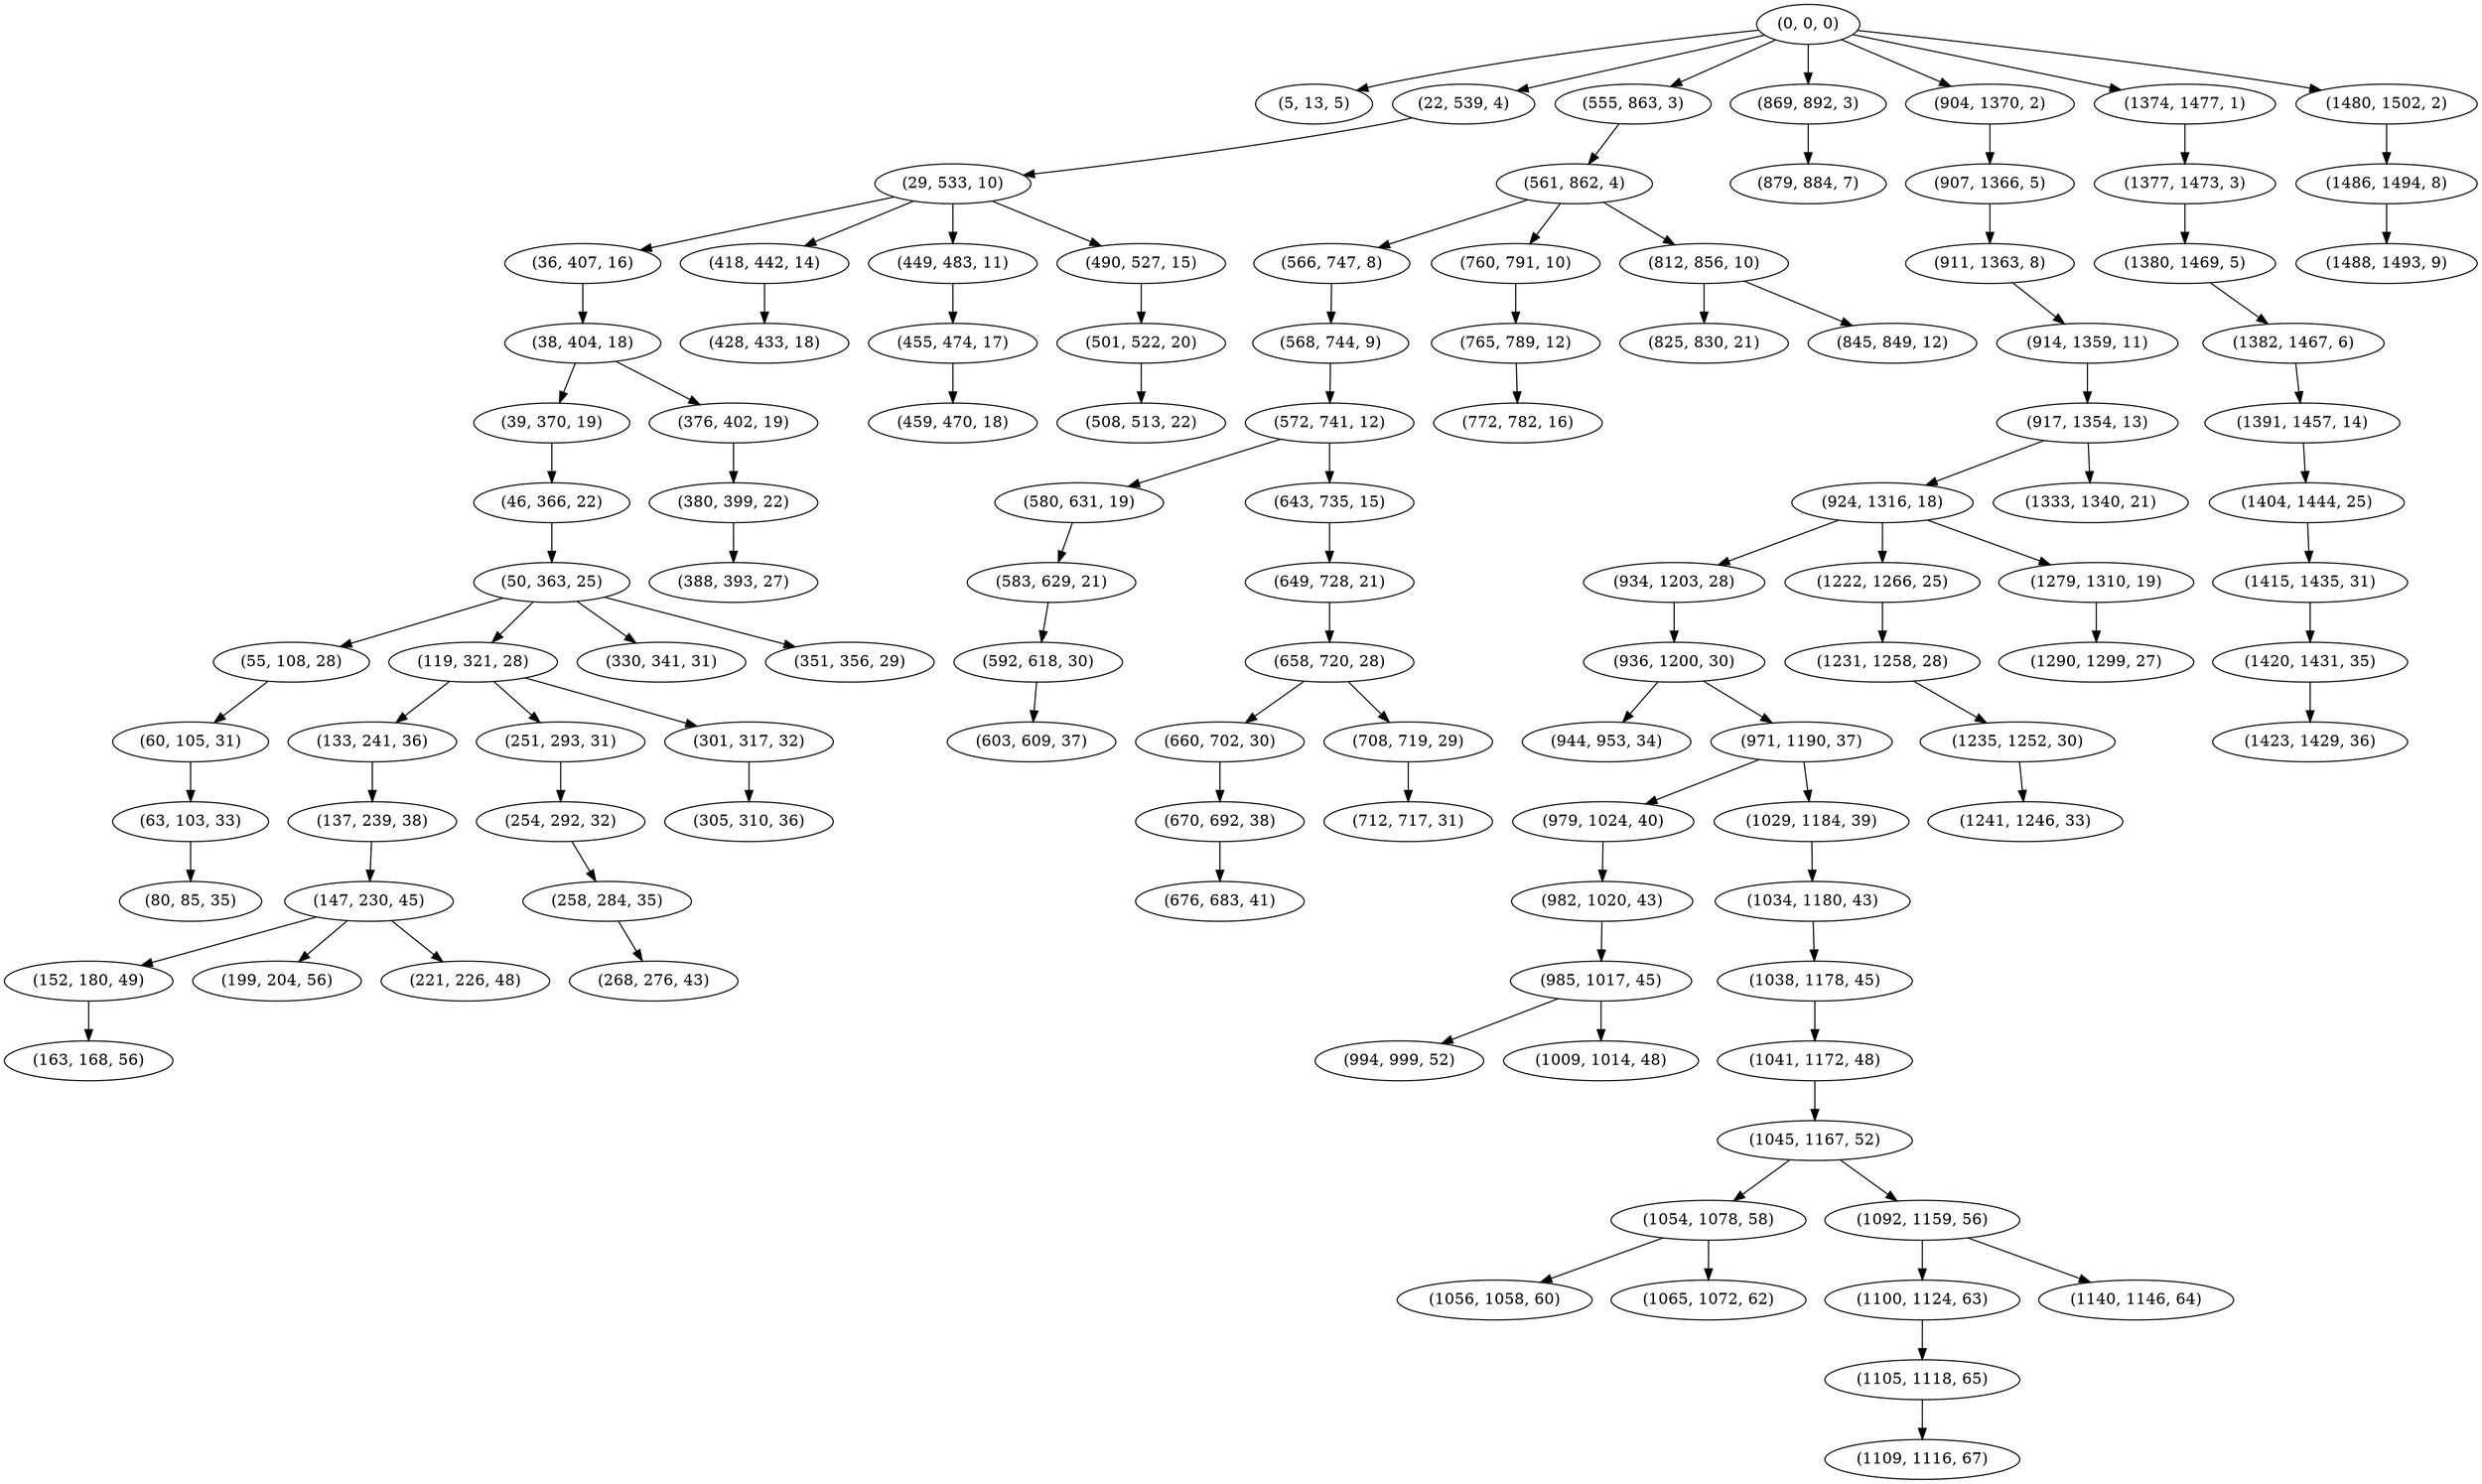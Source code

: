 digraph tree {
    "(0, 0, 0)";
    "(5, 13, 5)";
    "(22, 539, 4)";
    "(29, 533, 10)";
    "(36, 407, 16)";
    "(38, 404, 18)";
    "(39, 370, 19)";
    "(46, 366, 22)";
    "(50, 363, 25)";
    "(55, 108, 28)";
    "(60, 105, 31)";
    "(63, 103, 33)";
    "(80, 85, 35)";
    "(119, 321, 28)";
    "(133, 241, 36)";
    "(137, 239, 38)";
    "(147, 230, 45)";
    "(152, 180, 49)";
    "(163, 168, 56)";
    "(199, 204, 56)";
    "(221, 226, 48)";
    "(251, 293, 31)";
    "(254, 292, 32)";
    "(258, 284, 35)";
    "(268, 276, 43)";
    "(301, 317, 32)";
    "(305, 310, 36)";
    "(330, 341, 31)";
    "(351, 356, 29)";
    "(376, 402, 19)";
    "(380, 399, 22)";
    "(388, 393, 27)";
    "(418, 442, 14)";
    "(428, 433, 18)";
    "(449, 483, 11)";
    "(455, 474, 17)";
    "(459, 470, 18)";
    "(490, 527, 15)";
    "(501, 522, 20)";
    "(508, 513, 22)";
    "(555, 863, 3)";
    "(561, 862, 4)";
    "(566, 747, 8)";
    "(568, 744, 9)";
    "(572, 741, 12)";
    "(580, 631, 19)";
    "(583, 629, 21)";
    "(592, 618, 30)";
    "(603, 609, 37)";
    "(643, 735, 15)";
    "(649, 728, 21)";
    "(658, 720, 28)";
    "(660, 702, 30)";
    "(670, 692, 38)";
    "(676, 683, 41)";
    "(708, 719, 29)";
    "(712, 717, 31)";
    "(760, 791, 10)";
    "(765, 789, 12)";
    "(772, 782, 16)";
    "(812, 856, 10)";
    "(825, 830, 21)";
    "(845, 849, 12)";
    "(869, 892, 3)";
    "(879, 884, 7)";
    "(904, 1370, 2)";
    "(907, 1366, 5)";
    "(911, 1363, 8)";
    "(914, 1359, 11)";
    "(917, 1354, 13)";
    "(924, 1316, 18)";
    "(934, 1203, 28)";
    "(936, 1200, 30)";
    "(944, 953, 34)";
    "(971, 1190, 37)";
    "(979, 1024, 40)";
    "(982, 1020, 43)";
    "(985, 1017, 45)";
    "(994, 999, 52)";
    "(1009, 1014, 48)";
    "(1029, 1184, 39)";
    "(1034, 1180, 43)";
    "(1038, 1178, 45)";
    "(1041, 1172, 48)";
    "(1045, 1167, 52)";
    "(1054, 1078, 58)";
    "(1056, 1058, 60)";
    "(1065, 1072, 62)";
    "(1092, 1159, 56)";
    "(1100, 1124, 63)";
    "(1105, 1118, 65)";
    "(1109, 1116, 67)";
    "(1140, 1146, 64)";
    "(1222, 1266, 25)";
    "(1231, 1258, 28)";
    "(1235, 1252, 30)";
    "(1241, 1246, 33)";
    "(1279, 1310, 19)";
    "(1290, 1299, 27)";
    "(1333, 1340, 21)";
    "(1374, 1477, 1)";
    "(1377, 1473, 3)";
    "(1380, 1469, 5)";
    "(1382, 1467, 6)";
    "(1391, 1457, 14)";
    "(1404, 1444, 25)";
    "(1415, 1435, 31)";
    "(1420, 1431, 35)";
    "(1423, 1429, 36)";
    "(1480, 1502, 2)";
    "(1486, 1494, 8)";
    "(1488, 1493, 9)";
    "(0, 0, 0)" -> "(5, 13, 5)";
    "(0, 0, 0)" -> "(22, 539, 4)";
    "(0, 0, 0)" -> "(555, 863, 3)";
    "(0, 0, 0)" -> "(869, 892, 3)";
    "(0, 0, 0)" -> "(904, 1370, 2)";
    "(0, 0, 0)" -> "(1374, 1477, 1)";
    "(0, 0, 0)" -> "(1480, 1502, 2)";
    "(22, 539, 4)" -> "(29, 533, 10)";
    "(29, 533, 10)" -> "(36, 407, 16)";
    "(29, 533, 10)" -> "(418, 442, 14)";
    "(29, 533, 10)" -> "(449, 483, 11)";
    "(29, 533, 10)" -> "(490, 527, 15)";
    "(36, 407, 16)" -> "(38, 404, 18)";
    "(38, 404, 18)" -> "(39, 370, 19)";
    "(38, 404, 18)" -> "(376, 402, 19)";
    "(39, 370, 19)" -> "(46, 366, 22)";
    "(46, 366, 22)" -> "(50, 363, 25)";
    "(50, 363, 25)" -> "(55, 108, 28)";
    "(50, 363, 25)" -> "(119, 321, 28)";
    "(50, 363, 25)" -> "(330, 341, 31)";
    "(50, 363, 25)" -> "(351, 356, 29)";
    "(55, 108, 28)" -> "(60, 105, 31)";
    "(60, 105, 31)" -> "(63, 103, 33)";
    "(63, 103, 33)" -> "(80, 85, 35)";
    "(119, 321, 28)" -> "(133, 241, 36)";
    "(119, 321, 28)" -> "(251, 293, 31)";
    "(119, 321, 28)" -> "(301, 317, 32)";
    "(133, 241, 36)" -> "(137, 239, 38)";
    "(137, 239, 38)" -> "(147, 230, 45)";
    "(147, 230, 45)" -> "(152, 180, 49)";
    "(147, 230, 45)" -> "(199, 204, 56)";
    "(147, 230, 45)" -> "(221, 226, 48)";
    "(152, 180, 49)" -> "(163, 168, 56)";
    "(251, 293, 31)" -> "(254, 292, 32)";
    "(254, 292, 32)" -> "(258, 284, 35)";
    "(258, 284, 35)" -> "(268, 276, 43)";
    "(301, 317, 32)" -> "(305, 310, 36)";
    "(376, 402, 19)" -> "(380, 399, 22)";
    "(380, 399, 22)" -> "(388, 393, 27)";
    "(418, 442, 14)" -> "(428, 433, 18)";
    "(449, 483, 11)" -> "(455, 474, 17)";
    "(455, 474, 17)" -> "(459, 470, 18)";
    "(490, 527, 15)" -> "(501, 522, 20)";
    "(501, 522, 20)" -> "(508, 513, 22)";
    "(555, 863, 3)" -> "(561, 862, 4)";
    "(561, 862, 4)" -> "(566, 747, 8)";
    "(561, 862, 4)" -> "(760, 791, 10)";
    "(561, 862, 4)" -> "(812, 856, 10)";
    "(566, 747, 8)" -> "(568, 744, 9)";
    "(568, 744, 9)" -> "(572, 741, 12)";
    "(572, 741, 12)" -> "(580, 631, 19)";
    "(572, 741, 12)" -> "(643, 735, 15)";
    "(580, 631, 19)" -> "(583, 629, 21)";
    "(583, 629, 21)" -> "(592, 618, 30)";
    "(592, 618, 30)" -> "(603, 609, 37)";
    "(643, 735, 15)" -> "(649, 728, 21)";
    "(649, 728, 21)" -> "(658, 720, 28)";
    "(658, 720, 28)" -> "(660, 702, 30)";
    "(658, 720, 28)" -> "(708, 719, 29)";
    "(660, 702, 30)" -> "(670, 692, 38)";
    "(670, 692, 38)" -> "(676, 683, 41)";
    "(708, 719, 29)" -> "(712, 717, 31)";
    "(760, 791, 10)" -> "(765, 789, 12)";
    "(765, 789, 12)" -> "(772, 782, 16)";
    "(812, 856, 10)" -> "(825, 830, 21)";
    "(812, 856, 10)" -> "(845, 849, 12)";
    "(869, 892, 3)" -> "(879, 884, 7)";
    "(904, 1370, 2)" -> "(907, 1366, 5)";
    "(907, 1366, 5)" -> "(911, 1363, 8)";
    "(911, 1363, 8)" -> "(914, 1359, 11)";
    "(914, 1359, 11)" -> "(917, 1354, 13)";
    "(917, 1354, 13)" -> "(924, 1316, 18)";
    "(917, 1354, 13)" -> "(1333, 1340, 21)";
    "(924, 1316, 18)" -> "(934, 1203, 28)";
    "(924, 1316, 18)" -> "(1222, 1266, 25)";
    "(924, 1316, 18)" -> "(1279, 1310, 19)";
    "(934, 1203, 28)" -> "(936, 1200, 30)";
    "(936, 1200, 30)" -> "(944, 953, 34)";
    "(936, 1200, 30)" -> "(971, 1190, 37)";
    "(971, 1190, 37)" -> "(979, 1024, 40)";
    "(971, 1190, 37)" -> "(1029, 1184, 39)";
    "(979, 1024, 40)" -> "(982, 1020, 43)";
    "(982, 1020, 43)" -> "(985, 1017, 45)";
    "(985, 1017, 45)" -> "(994, 999, 52)";
    "(985, 1017, 45)" -> "(1009, 1014, 48)";
    "(1029, 1184, 39)" -> "(1034, 1180, 43)";
    "(1034, 1180, 43)" -> "(1038, 1178, 45)";
    "(1038, 1178, 45)" -> "(1041, 1172, 48)";
    "(1041, 1172, 48)" -> "(1045, 1167, 52)";
    "(1045, 1167, 52)" -> "(1054, 1078, 58)";
    "(1045, 1167, 52)" -> "(1092, 1159, 56)";
    "(1054, 1078, 58)" -> "(1056, 1058, 60)";
    "(1054, 1078, 58)" -> "(1065, 1072, 62)";
    "(1092, 1159, 56)" -> "(1100, 1124, 63)";
    "(1092, 1159, 56)" -> "(1140, 1146, 64)";
    "(1100, 1124, 63)" -> "(1105, 1118, 65)";
    "(1105, 1118, 65)" -> "(1109, 1116, 67)";
    "(1222, 1266, 25)" -> "(1231, 1258, 28)";
    "(1231, 1258, 28)" -> "(1235, 1252, 30)";
    "(1235, 1252, 30)" -> "(1241, 1246, 33)";
    "(1279, 1310, 19)" -> "(1290, 1299, 27)";
    "(1374, 1477, 1)" -> "(1377, 1473, 3)";
    "(1377, 1473, 3)" -> "(1380, 1469, 5)";
    "(1380, 1469, 5)" -> "(1382, 1467, 6)";
    "(1382, 1467, 6)" -> "(1391, 1457, 14)";
    "(1391, 1457, 14)" -> "(1404, 1444, 25)";
    "(1404, 1444, 25)" -> "(1415, 1435, 31)";
    "(1415, 1435, 31)" -> "(1420, 1431, 35)";
    "(1420, 1431, 35)" -> "(1423, 1429, 36)";
    "(1480, 1502, 2)" -> "(1486, 1494, 8)";
    "(1486, 1494, 8)" -> "(1488, 1493, 9)";
}
